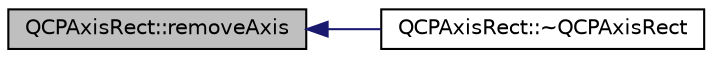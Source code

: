 digraph "QCPAxisRect::removeAxis"
{
  edge [fontname="Helvetica",fontsize="10",labelfontname="Helvetica",labelfontsize="10"];
  node [fontname="Helvetica",fontsize="10",shape=record];
  rankdir="LR";
  Node1 [label="QCPAxisRect::removeAxis",height=0.2,width=0.4,color="black", fillcolor="grey75", style="filled", fontcolor="black"];
  Node1 -> Node2 [dir="back",color="midnightblue",fontsize="10",style="solid",fontname="Helvetica"];
  Node2 [label="QCPAxisRect::~QCPAxisRect",height=0.2,width=0.4,color="black", fillcolor="white", style="filled",URL="$class_q_c_p_axis_rect.html#a463c44b1856ddbf82eb3f7b582839cd0"];
}
